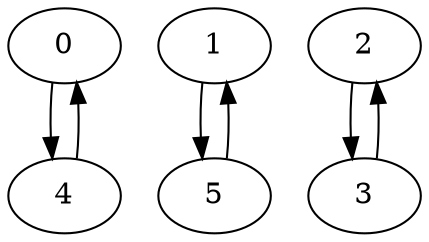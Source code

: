 digraph {
    0;
    1;
    2;
    3;
    4;
    5;
    0 -> 4;
    1 -> 5;
    2 -> 3;
    3 -> 2;
    4 -> 0;
    5 -> 1;
}